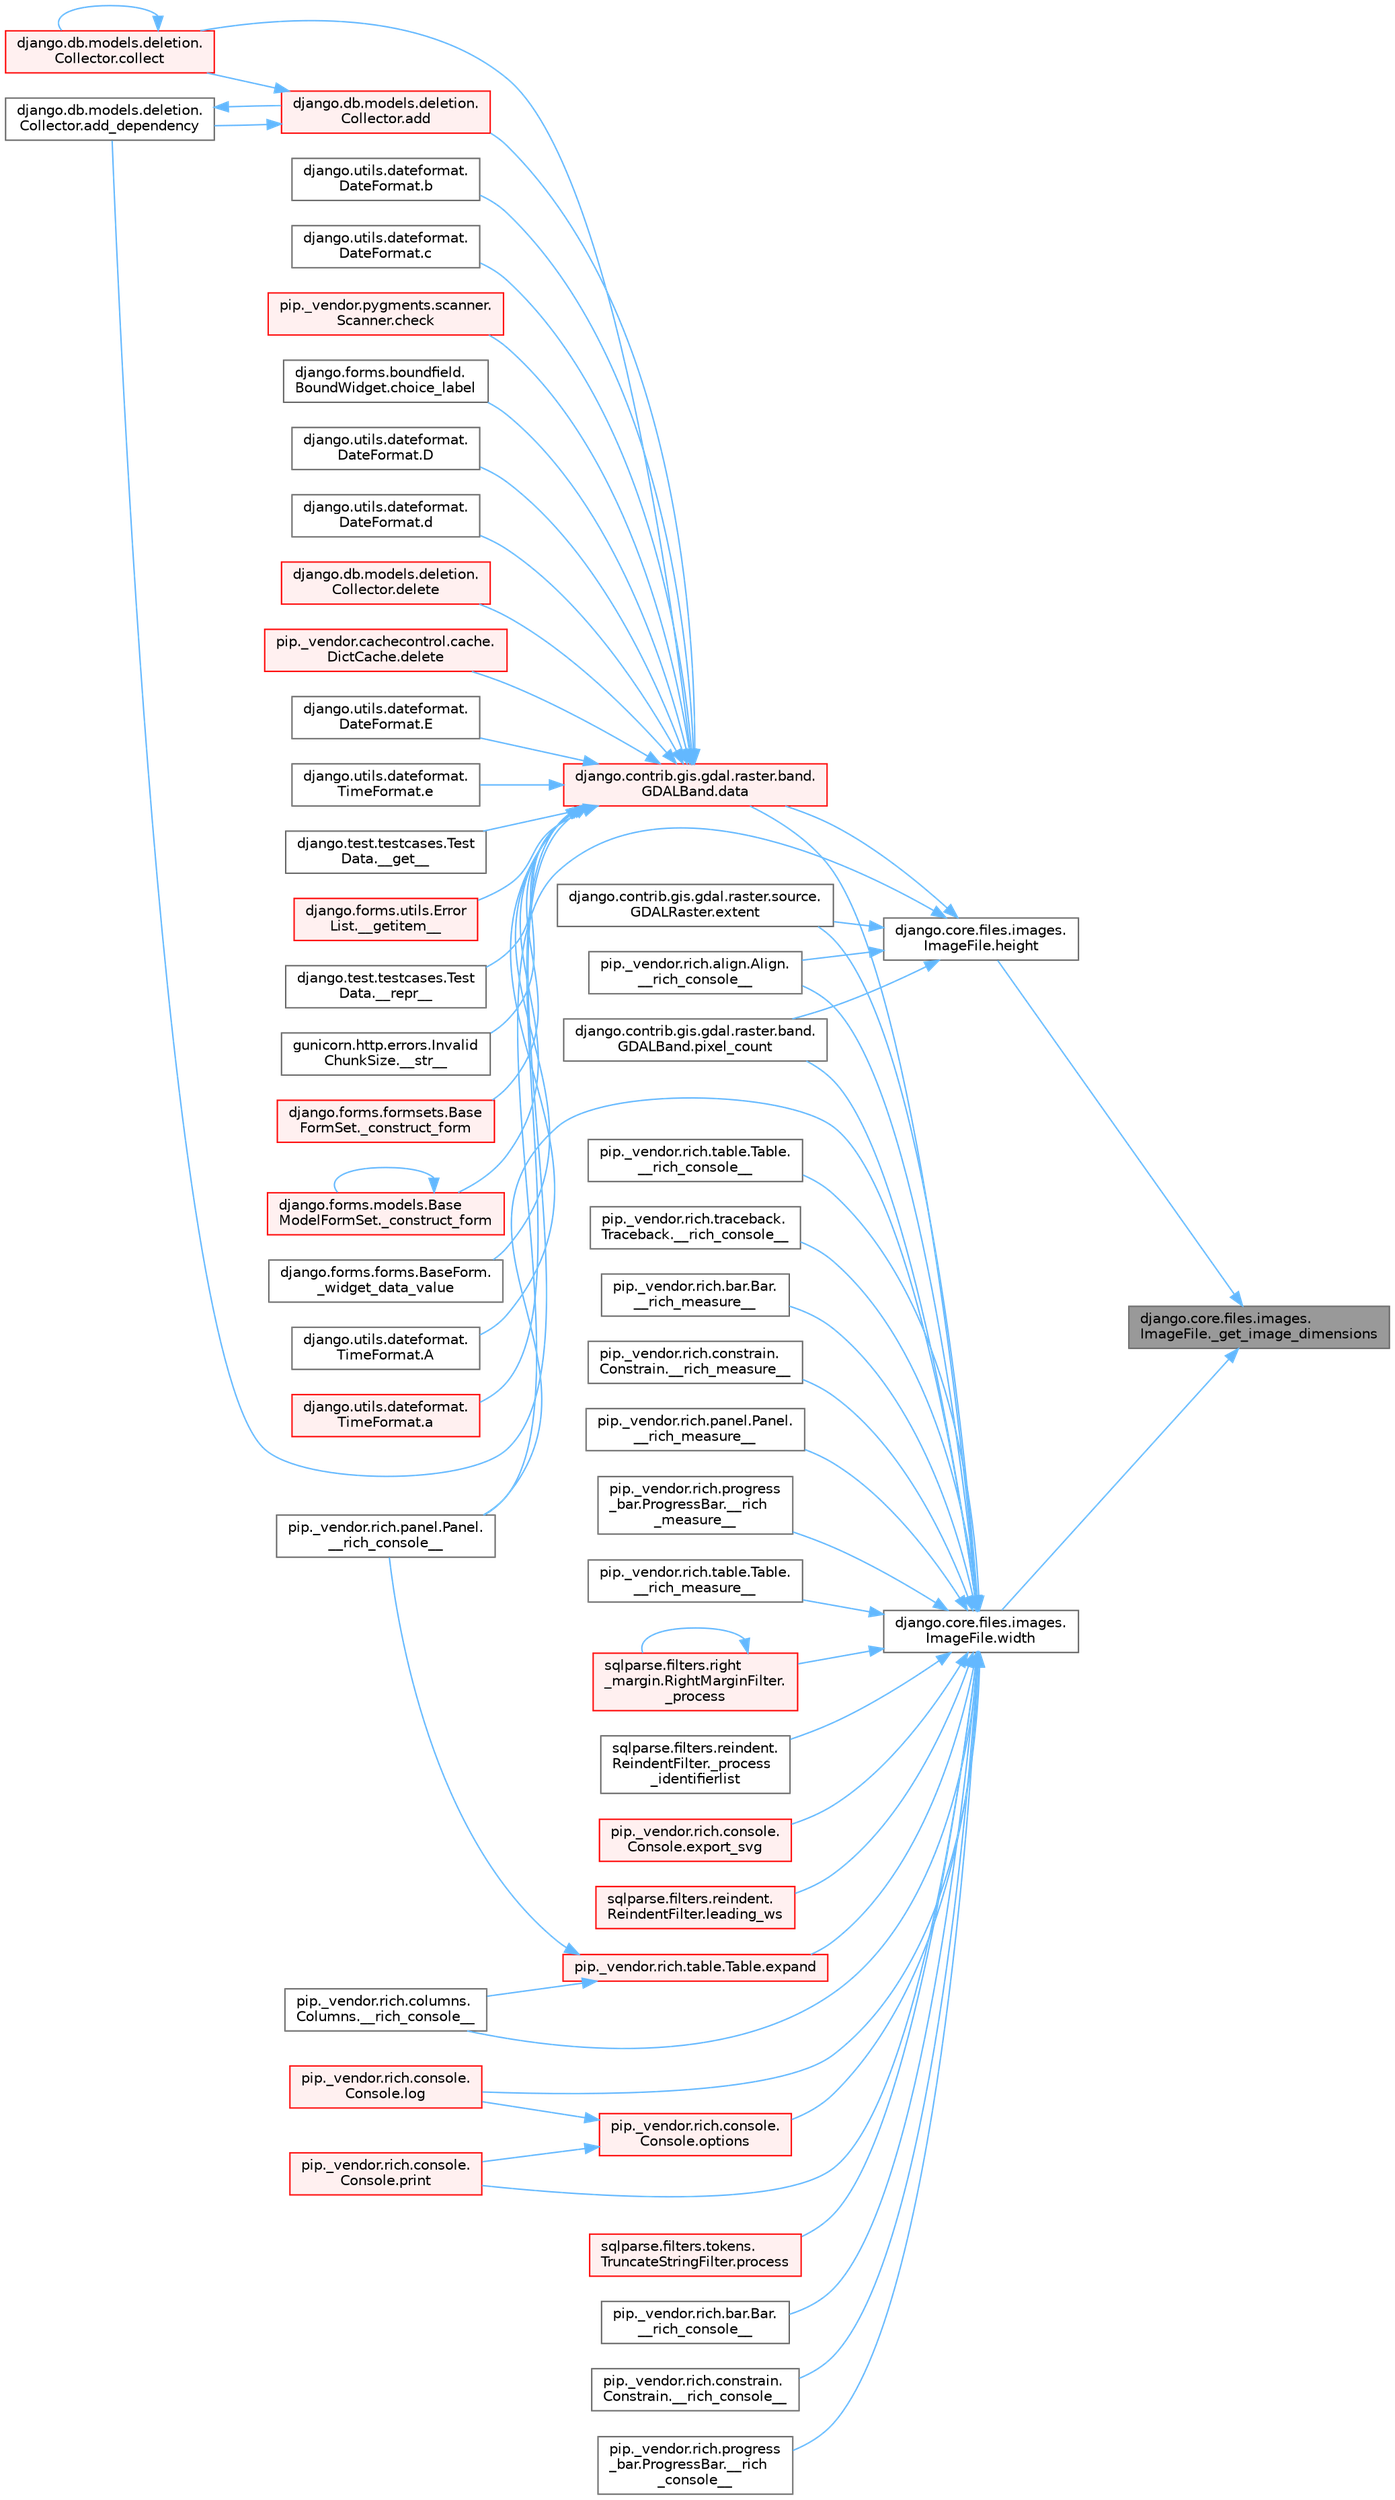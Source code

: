 digraph "django.core.files.images.ImageFile._get_image_dimensions"
{
 // LATEX_PDF_SIZE
  bgcolor="transparent";
  edge [fontname=Helvetica,fontsize=10,labelfontname=Helvetica,labelfontsize=10];
  node [fontname=Helvetica,fontsize=10,shape=box,height=0.2,width=0.4];
  rankdir="RL";
  Node1 [id="Node000001",label="django.core.files.images.\lImageFile._get_image_dimensions",height=0.2,width=0.4,color="gray40", fillcolor="grey60", style="filled", fontcolor="black",tooltip=" "];
  Node1 -> Node2 [id="edge1_Node000001_Node000002",dir="back",color="steelblue1",style="solid",tooltip=" "];
  Node2 [id="Node000002",label="django.core.files.images.\lImageFile.height",height=0.2,width=0.4,color="grey40", fillcolor="white", style="filled",URL="$classdjango_1_1core_1_1files_1_1images_1_1_image_file.html#ad4617c14c2a4ffe0b677cd7c1579bd20",tooltip=" "];
  Node2 -> Node3 [id="edge2_Node000002_Node000003",dir="back",color="steelblue1",style="solid",tooltip=" "];
  Node3 [id="Node000003",label="pip._vendor.rich.align.Align.\l__rich_console__",height=0.2,width=0.4,color="grey40", fillcolor="white", style="filled",URL="$classpip_1_1__vendor_1_1rich_1_1align_1_1_align.html#afd4f8994e1355e2c22c2aa1145f0d400",tooltip=" "];
  Node2 -> Node4 [id="edge3_Node000002_Node000004",dir="back",color="steelblue1",style="solid",tooltip=" "];
  Node4 [id="Node000004",label="pip._vendor.rich.panel.Panel.\l__rich_console__",height=0.2,width=0.4,color="grey40", fillcolor="white", style="filled",URL="$classpip_1_1__vendor_1_1rich_1_1panel_1_1_panel.html#a6c612abd2dc827e0625fba926d709fb6",tooltip=" "];
  Node2 -> Node5 [id="edge4_Node000002_Node000005",dir="back",color="steelblue1",style="solid",tooltip=" "];
  Node5 [id="Node000005",label="django.contrib.gis.gdal.raster.band.\lGDALBand.data",height=0.2,width=0.4,color="red", fillcolor="#FFF0F0", style="filled",URL="$classdjango_1_1contrib_1_1gis_1_1gdal_1_1raster_1_1band_1_1_g_d_a_l_band.html#a5d37dc4c4d5a50a21b75460e75f9ee4d",tooltip=" "];
  Node5 -> Node6 [id="edge5_Node000005_Node000006",dir="back",color="steelblue1",style="solid",tooltip=" "];
  Node6 [id="Node000006",label="django.test.testcases.Test\lData.__get__",height=0.2,width=0.4,color="grey40", fillcolor="white", style="filled",URL="$classdjango_1_1test_1_1testcases_1_1_test_data.html#a6b90c1a9262cf266d34b5e5faa257454",tooltip=" "];
  Node5 -> Node7 [id="edge6_Node000005_Node000007",dir="back",color="steelblue1",style="solid",tooltip=" "];
  Node7 [id="Node000007",label="django.forms.utils.Error\lList.__getitem__",height=0.2,width=0.4,color="red", fillcolor="#FFF0F0", style="filled",URL="$classdjango_1_1forms_1_1utils_1_1_error_list.html#a2e2a77de3202d50ed650ac677fc03b24",tooltip=" "];
  Node5 -> Node308 [id="edge7_Node000005_Node000308",dir="back",color="steelblue1",style="solid",tooltip=" "];
  Node308 [id="Node000308",label="django.test.testcases.Test\lData.__repr__",height=0.2,width=0.4,color="grey40", fillcolor="white", style="filled",URL="$classdjango_1_1test_1_1testcases_1_1_test_data.html#afdff675b2003e7c32b6eccee739f936d",tooltip=" "];
  Node5 -> Node309 [id="edge8_Node000005_Node000309",dir="back",color="steelblue1",style="solid",tooltip=" "];
  Node309 [id="Node000309",label="gunicorn.http.errors.Invalid\lChunkSize.__str__",height=0.2,width=0.4,color="grey40", fillcolor="white", style="filled",URL="$classgunicorn_1_1http_1_1errors_1_1_invalid_chunk_size.html#ad3e2302a318e7c6532a3845dd0d9ab08",tooltip=" "];
  Node5 -> Node310 [id="edge9_Node000005_Node000310",dir="back",color="steelblue1",style="solid",tooltip=" "];
  Node310 [id="Node000310",label="django.forms.formsets.Base\lFormSet._construct_form",height=0.2,width=0.4,color="red", fillcolor="#FFF0F0", style="filled",URL="$classdjango_1_1forms_1_1formsets_1_1_base_form_set.html#a4a92b0779a5f5964325e73f9c8521fe8",tooltip=" "];
  Node5 -> Node1895 [id="edge10_Node000005_Node001895",dir="back",color="steelblue1",style="solid",tooltip=" "];
  Node1895 [id="Node001895",label="django.forms.models.Base\lModelFormSet._construct_form",height=0.2,width=0.4,color="red", fillcolor="#FFF0F0", style="filled",URL="$classdjango_1_1forms_1_1models_1_1_base_model_form_set.html#a2318f52c4f2963f7674c8e15e2f3c324",tooltip=" "];
  Node1895 -> Node1895 [id="edge11_Node001895_Node001895",dir="back",color="steelblue1",style="solid",tooltip=" "];
  Node5 -> Node689 [id="edge12_Node000005_Node000689",dir="back",color="steelblue1",style="solid",tooltip=" "];
  Node689 [id="Node000689",label="django.forms.forms.BaseForm.\l_widget_data_value",height=0.2,width=0.4,color="grey40", fillcolor="white", style="filled",URL="$classdjango_1_1forms_1_1forms_1_1_base_form.html#a237e69a267c76deaa1f2bb226b221391",tooltip=" "];
  Node5 -> Node2541 [id="edge13_Node000005_Node002541",dir="back",color="steelblue1",style="solid",tooltip=" "];
  Node2541 [id="Node002541",label="django.utils.dateformat.\lTimeFormat.A",height=0.2,width=0.4,color="grey40", fillcolor="white", style="filled",URL="$classdjango_1_1utils_1_1dateformat_1_1_time_format.html#a898c46892be32ae0b87cb43c4fae59be",tooltip=" "];
  Node5 -> Node2542 [id="edge14_Node000005_Node002542",dir="back",color="steelblue1",style="solid",tooltip=" "];
  Node2542 [id="Node002542",label="django.utils.dateformat.\lTimeFormat.a",height=0.2,width=0.4,color="red", fillcolor="#FFF0F0", style="filled",URL="$classdjango_1_1utils_1_1dateformat_1_1_time_format.html#a409404e03f8dee0ca4d78182bf1e0deb",tooltip=" "];
  Node5 -> Node2544 [id="edge15_Node000005_Node002544",dir="back",color="steelblue1",style="solid",tooltip=" "];
  Node2544 [id="Node002544",label="django.db.models.deletion.\lCollector.add",height=0.2,width=0.4,color="red", fillcolor="#FFF0F0", style="filled",URL="$classdjango_1_1db_1_1models_1_1deletion_1_1_collector.html#a92a25e9aef2930eb72e650f4e05abd18",tooltip=" "];
  Node2544 -> Node2545 [id="edge16_Node002544_Node002545",dir="back",color="steelblue1",style="solid",tooltip=" "];
  Node2545 [id="Node002545",label="django.db.models.deletion.\lCollector.add_dependency",height=0.2,width=0.4,color="grey40", fillcolor="white", style="filled",URL="$classdjango_1_1db_1_1models_1_1deletion_1_1_collector.html#a574d0f3a7a5934549fdb9a7db96db1ef",tooltip=" "];
  Node2545 -> Node2544 [id="edge17_Node002545_Node002544",dir="back",color="steelblue1",style="solid",tooltip=" "];
  Node2544 -> Node154 [id="edge18_Node002544_Node000154",dir="back",color="steelblue1",style="solid",tooltip=" "];
  Node154 [id="Node000154",label="django.db.models.deletion.\lCollector.collect",height=0.2,width=0.4,color="red", fillcolor="#FFF0F0", style="filled",URL="$classdjango_1_1db_1_1models_1_1deletion_1_1_collector.html#ae6d2a061dcb129755a51ced6ab45edad",tooltip=" "];
  Node154 -> Node154 [id="edge19_Node000154_Node000154",dir="back",color="steelblue1",style="solid",tooltip=" "];
  Node5 -> Node2545 [id="edge20_Node000005_Node002545",dir="back",color="steelblue1",style="solid",tooltip=" "];
  Node5 -> Node2547 [id="edge21_Node000005_Node002547",dir="back",color="steelblue1",style="solid",tooltip=" "];
  Node2547 [id="Node002547",label="django.utils.dateformat.\lDateFormat.b",height=0.2,width=0.4,color="grey40", fillcolor="white", style="filled",URL="$classdjango_1_1utils_1_1dateformat_1_1_date_format.html#a8633e29d9a65ad9829e32de99d9fcd34",tooltip=" "];
  Node5 -> Node2548 [id="edge22_Node000005_Node002548",dir="back",color="steelblue1",style="solid",tooltip=" "];
  Node2548 [id="Node002548",label="django.utils.dateformat.\lDateFormat.c",height=0.2,width=0.4,color="grey40", fillcolor="white", style="filled",URL="$classdjango_1_1utils_1_1dateformat_1_1_date_format.html#ad2ca67d40b05e991817ddd607214eae0",tooltip=" "];
  Node5 -> Node2549 [id="edge23_Node000005_Node002549",dir="back",color="steelblue1",style="solid",tooltip=" "];
  Node2549 [id="Node002549",label="pip._vendor.pygments.scanner.\lScanner.check",height=0.2,width=0.4,color="red", fillcolor="#FFF0F0", style="filled",URL="$classpip_1_1__vendor_1_1pygments_1_1scanner_1_1_scanner.html#a40f26bfe3c57607db66676e8a797a62b",tooltip=" "];
  Node5 -> Node2550 [id="edge24_Node000005_Node002550",dir="back",color="steelblue1",style="solid",tooltip=" "];
  Node2550 [id="Node002550",label="django.forms.boundfield.\lBoundWidget.choice_label",height=0.2,width=0.4,color="grey40", fillcolor="white", style="filled",URL="$classdjango_1_1forms_1_1boundfield_1_1_bound_widget.html#a3aec5525486682881c34e1a1ba2a05de",tooltip=" "];
  Node5 -> Node154 [id="edge25_Node000005_Node000154",dir="back",color="steelblue1",style="solid",tooltip=" "];
  Node5 -> Node2551 [id="edge26_Node000005_Node002551",dir="back",color="steelblue1",style="solid",tooltip=" "];
  Node2551 [id="Node002551",label="django.utils.dateformat.\lDateFormat.D",height=0.2,width=0.4,color="grey40", fillcolor="white", style="filled",URL="$classdjango_1_1utils_1_1dateformat_1_1_date_format.html#a002850f733cf8c0a562121f6e228aeb3",tooltip=" "];
  Node5 -> Node2552 [id="edge27_Node000005_Node002552",dir="back",color="steelblue1",style="solid",tooltip=" "];
  Node2552 [id="Node002552",label="django.utils.dateformat.\lDateFormat.d",height=0.2,width=0.4,color="grey40", fillcolor="white", style="filled",URL="$classdjango_1_1utils_1_1dateformat_1_1_date_format.html#a27935d9f37aa434dfb53a482b3bfeefb",tooltip=" "];
  Node5 -> Node2553 [id="edge28_Node000005_Node002553",dir="back",color="steelblue1",style="solid",tooltip=" "];
  Node2553 [id="Node002553",label="django.db.models.deletion.\lCollector.delete",height=0.2,width=0.4,color="red", fillcolor="#FFF0F0", style="filled",URL="$classdjango_1_1db_1_1models_1_1deletion_1_1_collector.html#aabaf91f3931f344113179c2f8f94686b",tooltip=" "];
  Node5 -> Node2554 [id="edge29_Node000005_Node002554",dir="back",color="steelblue1",style="solid",tooltip=" "];
  Node2554 [id="Node002554",label="pip._vendor.cachecontrol.cache.\lDictCache.delete",height=0.2,width=0.4,color="red", fillcolor="#FFF0F0", style="filled",URL="$classpip_1_1__vendor_1_1cachecontrol_1_1cache_1_1_dict_cache.html#a3066e8b602136e391823cc137becf98f",tooltip=" "];
  Node5 -> Node2555 [id="edge30_Node000005_Node002555",dir="back",color="steelblue1",style="solid",tooltip=" "];
  Node2555 [id="Node002555",label="django.utils.dateformat.\lDateFormat.E",height=0.2,width=0.4,color="grey40", fillcolor="white", style="filled",URL="$classdjango_1_1utils_1_1dateformat_1_1_date_format.html#a1d0e9537525e4a97c5ca77c88ac613b1",tooltip=" "];
  Node5 -> Node2556 [id="edge31_Node000005_Node002556",dir="back",color="steelblue1",style="solid",tooltip=" "];
  Node2556 [id="Node002556",label="django.utils.dateformat.\lTimeFormat.e",height=0.2,width=0.4,color="grey40", fillcolor="white", style="filled",URL="$classdjango_1_1utils_1_1dateformat_1_1_time_format.html#a1e085c601b57598b92250dab62e813b3",tooltip=" "];
  Node2 -> Node1380 [id="edge32_Node000002_Node001380",dir="back",color="steelblue1",style="solid",tooltip=" "];
  Node1380 [id="Node001380",label="django.contrib.gis.gdal.raster.source.\lGDALRaster.extent",height=0.2,width=0.4,color="grey40", fillcolor="white", style="filled",URL="$classdjango_1_1contrib_1_1gis_1_1gdal_1_1raster_1_1source_1_1_g_d_a_l_raster.html#a6c6ebff33a0400d9a9cee3234c9225d9",tooltip=" "];
  Node2 -> Node1381 [id="edge33_Node000002_Node001381",dir="back",color="steelblue1",style="solid",tooltip=" "];
  Node1381 [id="Node001381",label="django.contrib.gis.gdal.raster.band.\lGDALBand.pixel_count",height=0.2,width=0.4,color="grey40", fillcolor="white", style="filled",URL="$classdjango_1_1contrib_1_1gis_1_1gdal_1_1raster_1_1band_1_1_g_d_a_l_band.html#a64316e47ff5e837909125e645a674b5d",tooltip=" "];
  Node1 -> Node3177 [id="edge34_Node000001_Node003177",dir="back",color="steelblue1",style="solid",tooltip=" "];
  Node3177 [id="Node003177",label="django.core.files.images.\lImageFile.width",height=0.2,width=0.4,color="grey40", fillcolor="white", style="filled",URL="$classdjango_1_1core_1_1files_1_1images_1_1_image_file.html#a3a50a37ab3f2d7395c892a262ecb49bc",tooltip=" "];
  Node3177 -> Node3 [id="edge35_Node003177_Node000003",dir="back",color="steelblue1",style="solid",tooltip=" "];
  Node3177 -> Node1361 [id="edge36_Node003177_Node001361",dir="back",color="steelblue1",style="solid",tooltip=" "];
  Node1361 [id="Node001361",label="pip._vendor.rich.bar.Bar.\l__rich_console__",height=0.2,width=0.4,color="grey40", fillcolor="white", style="filled",URL="$classpip_1_1__vendor_1_1rich_1_1bar_1_1_bar.html#a359eaef2ee887a91db40d010b8524723",tooltip=" "];
  Node3177 -> Node1494 [id="edge37_Node003177_Node001494",dir="back",color="steelblue1",style="solid",tooltip=" "];
  Node1494 [id="Node001494",label="pip._vendor.rich.columns.\lColumns.__rich_console__",height=0.2,width=0.4,color="grey40", fillcolor="white", style="filled",URL="$classpip_1_1__vendor_1_1rich_1_1columns_1_1_columns.html#aaae297ec38827f15d1d15327be4e4a12",tooltip=" "];
  Node3177 -> Node1495 [id="edge38_Node003177_Node001495",dir="back",color="steelblue1",style="solid",tooltip=" "];
  Node1495 [id="Node001495",label="pip._vendor.rich.constrain.\lConstrain.__rich_console__",height=0.2,width=0.4,color="grey40", fillcolor="white", style="filled",URL="$classpip_1_1__vendor_1_1rich_1_1constrain_1_1_constrain.html#ae3ecbe4f7b8575b5b65f308633f3d84a",tooltip=" "];
  Node3177 -> Node4 [id="edge39_Node003177_Node000004",dir="back",color="steelblue1",style="solid",tooltip=" "];
  Node3177 -> Node1496 [id="edge40_Node003177_Node001496",dir="back",color="steelblue1",style="solid",tooltip=" "];
  Node1496 [id="Node001496",label="pip._vendor.rich.progress\l_bar.ProgressBar.__rich\l_console__",height=0.2,width=0.4,color="grey40", fillcolor="white", style="filled",URL="$classpip_1_1__vendor_1_1rich_1_1progress__bar_1_1_progress_bar.html#abbdfe88bb95fc3d9cebec88429e23b6e",tooltip=" "];
  Node3177 -> Node831 [id="edge41_Node003177_Node000831",dir="back",color="steelblue1",style="solid",tooltip=" "];
  Node831 [id="Node000831",label="pip._vendor.rich.table.Table.\l__rich_console__",height=0.2,width=0.4,color="grey40", fillcolor="white", style="filled",URL="$classpip_1_1__vendor_1_1rich_1_1table_1_1_table.html#a2f2edbc2bf733432a76f68de9e1c2e62",tooltip=" "];
  Node3177 -> Node1497 [id="edge42_Node003177_Node001497",dir="back",color="steelblue1",style="solid",tooltip=" "];
  Node1497 [id="Node001497",label="pip._vendor.rich.traceback.\lTraceback.__rich_console__",height=0.2,width=0.4,color="grey40", fillcolor="white", style="filled",URL="$classpip_1_1__vendor_1_1rich_1_1traceback_1_1_traceback.html#ab0689d648ef73878518aaeb04c376462",tooltip=" "];
  Node3177 -> Node1498 [id="edge43_Node003177_Node001498",dir="back",color="steelblue1",style="solid",tooltip=" "];
  Node1498 [id="Node001498",label="pip._vendor.rich.bar.Bar.\l__rich_measure__",height=0.2,width=0.4,color="grey40", fillcolor="white", style="filled",URL="$classpip_1_1__vendor_1_1rich_1_1bar_1_1_bar.html#af95fe9a437288639c18207e44b97ed4c",tooltip=" "];
  Node3177 -> Node1499 [id="edge44_Node003177_Node001499",dir="back",color="steelblue1",style="solid",tooltip=" "];
  Node1499 [id="Node001499",label="pip._vendor.rich.constrain.\lConstrain.__rich_measure__",height=0.2,width=0.4,color="grey40", fillcolor="white", style="filled",URL="$classpip_1_1__vendor_1_1rich_1_1constrain_1_1_constrain.html#afd77ff426e7fb8650f8179677c8be99d",tooltip=" "];
  Node3177 -> Node1500 [id="edge45_Node003177_Node001500",dir="back",color="steelblue1",style="solid",tooltip=" "];
  Node1500 [id="Node001500",label="pip._vendor.rich.panel.Panel.\l__rich_measure__",height=0.2,width=0.4,color="grey40", fillcolor="white", style="filled",URL="$classpip_1_1__vendor_1_1rich_1_1panel_1_1_panel.html#afe0c3ee9c576add635acabbcabd69263",tooltip=" "];
  Node3177 -> Node1501 [id="edge46_Node003177_Node001501",dir="back",color="steelblue1",style="solid",tooltip=" "];
  Node1501 [id="Node001501",label="pip._vendor.rich.progress\l_bar.ProgressBar.__rich\l_measure__",height=0.2,width=0.4,color="grey40", fillcolor="white", style="filled",URL="$classpip_1_1__vendor_1_1rich_1_1progress__bar_1_1_progress_bar.html#adfc31de1e70569317ceb8498883f0d9a",tooltip=" "];
  Node3177 -> Node1502 [id="edge47_Node003177_Node001502",dir="back",color="steelblue1",style="solid",tooltip=" "];
  Node1502 [id="Node001502",label="pip._vendor.rich.table.Table.\l__rich_measure__",height=0.2,width=0.4,color="grey40", fillcolor="white", style="filled",URL="$classpip_1_1__vendor_1_1rich_1_1table_1_1_table.html#afbe8586cf3a9614489b98d933209e565",tooltip=" "];
  Node3177 -> Node247 [id="edge48_Node003177_Node000247",dir="back",color="steelblue1",style="solid",tooltip=" "];
  Node247 [id="Node000247",label="sqlparse.filters.right\l_margin.RightMarginFilter.\l_process",height=0.2,width=0.4,color="red", fillcolor="#FFF0F0", style="filled",URL="$classsqlparse_1_1filters_1_1right__margin_1_1_right_margin_filter.html#a62b0707d94aff59b0fc1428eca96f6a9",tooltip=" "];
  Node247 -> Node247 [id="edge49_Node000247_Node000247",dir="back",color="steelblue1",style="solid",tooltip=" "];
  Node3177 -> Node262 [id="edge50_Node003177_Node000262",dir="back",color="steelblue1",style="solid",tooltip=" "];
  Node262 [id="Node000262",label="sqlparse.filters.reindent.\lReindentFilter._process\l_identifierlist",height=0.2,width=0.4,color="grey40", fillcolor="white", style="filled",URL="$classsqlparse_1_1filters_1_1reindent_1_1_reindent_filter.html#a78569a89684b032ab25014f95ec08ca6",tooltip=" "];
  Node3177 -> Node5 [id="edge51_Node003177_Node000005",dir="back",color="steelblue1",style="solid",tooltip=" "];
  Node3177 -> Node1503 [id="edge52_Node003177_Node001503",dir="back",color="steelblue1",style="solid",tooltip=" "];
  Node1503 [id="Node001503",label="pip._vendor.rich.table.Table.expand",height=0.2,width=0.4,color="red", fillcolor="#FFF0F0", style="filled",URL="$classpip_1_1__vendor_1_1rich_1_1table_1_1_table.html#ae15357ec8bade19060b53a86f1bb749e",tooltip=" "];
  Node1503 -> Node1494 [id="edge53_Node001503_Node001494",dir="back",color="steelblue1",style="solid",tooltip=" "];
  Node1503 -> Node4 [id="edge54_Node001503_Node000004",dir="back",color="steelblue1",style="solid",tooltip=" "];
  Node3177 -> Node1524 [id="edge55_Node003177_Node001524",dir="back",color="steelblue1",style="solid",tooltip=" "];
  Node1524 [id="Node001524",label="pip._vendor.rich.console.\lConsole.export_svg",height=0.2,width=0.4,color="red", fillcolor="#FFF0F0", style="filled",URL="$classpip_1_1__vendor_1_1rich_1_1console_1_1_console.html#ab76a5040ab201da4e89130b7b884a74b",tooltip=" "];
  Node3177 -> Node1380 [id="edge56_Node003177_Node001380",dir="back",color="steelblue1",style="solid",tooltip=" "];
  Node3177 -> Node1473 [id="edge57_Node003177_Node001473",dir="back",color="steelblue1",style="solid",tooltip=" "];
  Node1473 [id="Node001473",label="sqlparse.filters.reindent.\lReindentFilter.leading_ws",height=0.2,width=0.4,color="red", fillcolor="#FFF0F0", style="filled",URL="$classsqlparse_1_1filters_1_1reindent_1_1_reindent_filter.html#a75cf71d340673c54ed22a864dd4227ce",tooltip=" "];
  Node3177 -> Node414 [id="edge58_Node003177_Node000414",dir="back",color="steelblue1",style="solid",tooltip=" "];
  Node414 [id="Node000414",label="pip._vendor.rich.console.\lConsole.log",height=0.2,width=0.4,color="red", fillcolor="#FFF0F0", style="filled",URL="$classpip_1_1__vendor_1_1rich_1_1console_1_1_console.html#af9c77e39f9413fc2b134c60cfa23b0f1",tooltip=" "];
  Node3177 -> Node1382 [id="edge59_Node003177_Node001382",dir="back",color="steelblue1",style="solid",tooltip=" "];
  Node1382 [id="Node001382",label="pip._vendor.rich.console.\lConsole.options",height=0.2,width=0.4,color="red", fillcolor="#FFF0F0", style="filled",URL="$classpip_1_1__vendor_1_1rich_1_1console_1_1_console.html#a41c8efe30ea45a9a4a3f8c34c688fe00",tooltip=" "];
  Node1382 -> Node414 [id="edge60_Node001382_Node000414",dir="back",color="steelblue1",style="solid",tooltip=" "];
  Node1382 -> Node568 [id="edge61_Node001382_Node000568",dir="back",color="steelblue1",style="solid",tooltip=" "];
  Node568 [id="Node000568",label="pip._vendor.rich.console.\lConsole.print",height=0.2,width=0.4,color="red", fillcolor="#FFF0F0", style="filled",URL="$classpip_1_1__vendor_1_1rich_1_1console_1_1_console.html#af954370cdbb49236b597f2c11064549d",tooltip=" "];
  Node3177 -> Node1381 [id="edge62_Node003177_Node001381",dir="back",color="steelblue1",style="solid",tooltip=" "];
  Node3177 -> Node568 [id="edge63_Node003177_Node000568",dir="back",color="steelblue1",style="solid",tooltip=" "];
  Node3177 -> Node1526 [id="edge64_Node003177_Node001526",dir="back",color="steelblue1",style="solid",tooltip=" "];
  Node1526 [id="Node001526",label="sqlparse.filters.tokens.\lTruncateStringFilter.process",height=0.2,width=0.4,color="red", fillcolor="#FFF0F0", style="filled",URL="$classsqlparse_1_1filters_1_1tokens_1_1_truncate_string_filter.html#ae82d000080063fd8440aef7a4f3d79cb",tooltip=" "];
}
